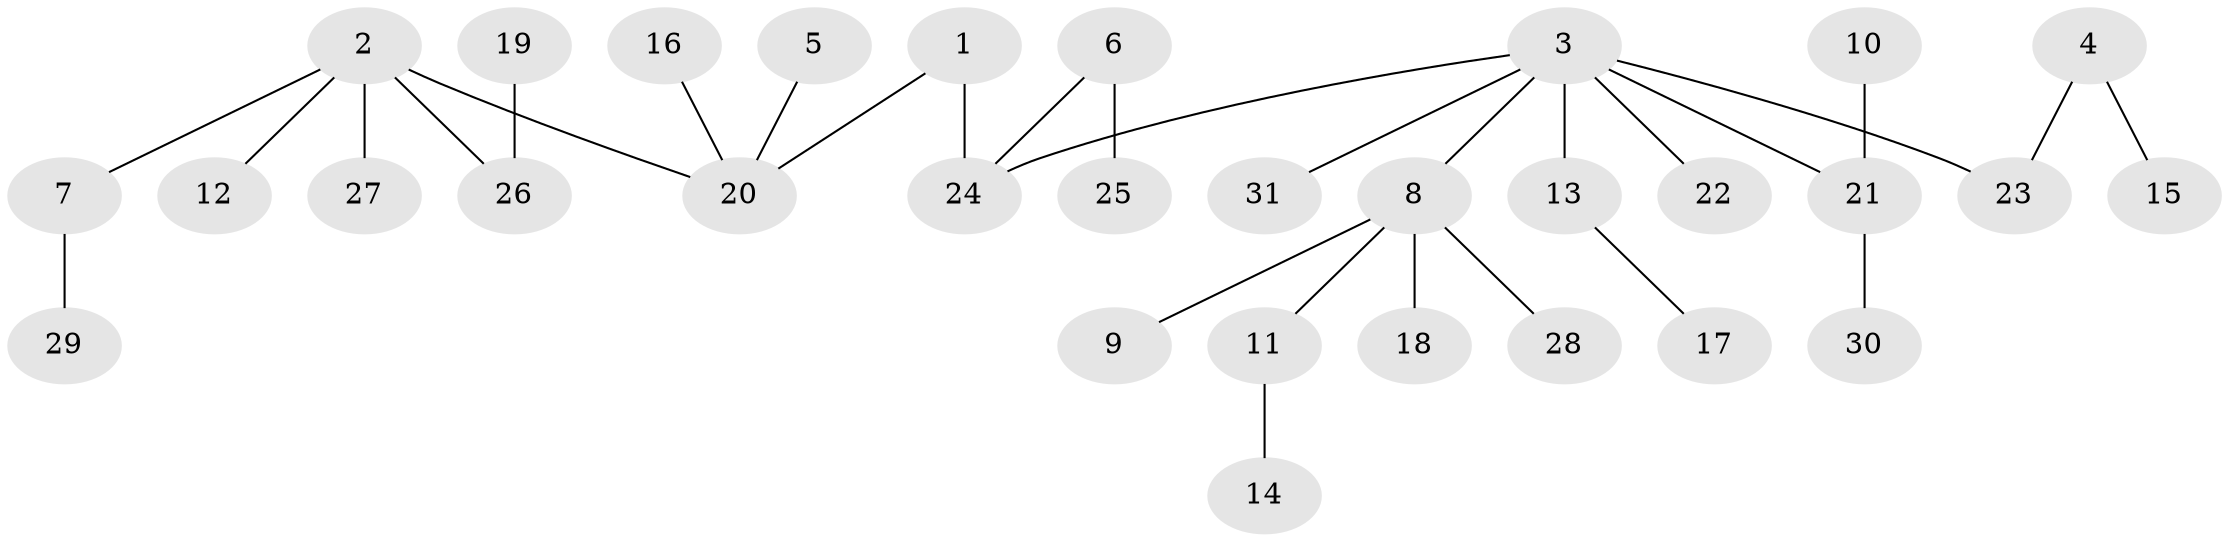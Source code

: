 // original degree distribution, {5: 0.08196721311475409, 2: 0.3114754098360656, 6: 0.01639344262295082, 4: 0.01639344262295082, 3: 0.09836065573770492, 1: 0.47540983606557374}
// Generated by graph-tools (version 1.1) at 2025/02/03/09/25 03:02:27]
// undirected, 31 vertices, 30 edges
graph export_dot {
graph [start="1"]
  node [color=gray90,style=filled];
  1;
  2;
  3;
  4;
  5;
  6;
  7;
  8;
  9;
  10;
  11;
  12;
  13;
  14;
  15;
  16;
  17;
  18;
  19;
  20;
  21;
  22;
  23;
  24;
  25;
  26;
  27;
  28;
  29;
  30;
  31;
  1 -- 20 [weight=1.0];
  1 -- 24 [weight=1.0];
  2 -- 7 [weight=1.0];
  2 -- 12 [weight=1.0];
  2 -- 20 [weight=1.0];
  2 -- 26 [weight=1.0];
  2 -- 27 [weight=1.0];
  3 -- 8 [weight=1.0];
  3 -- 13 [weight=1.0];
  3 -- 21 [weight=1.0];
  3 -- 22 [weight=1.0];
  3 -- 23 [weight=1.0];
  3 -- 24 [weight=1.0];
  3 -- 31 [weight=1.0];
  4 -- 15 [weight=1.0];
  4 -- 23 [weight=1.0];
  5 -- 20 [weight=1.0];
  6 -- 24 [weight=1.0];
  6 -- 25 [weight=1.0];
  7 -- 29 [weight=1.0];
  8 -- 9 [weight=1.0];
  8 -- 11 [weight=1.0];
  8 -- 18 [weight=1.0];
  8 -- 28 [weight=1.0];
  10 -- 21 [weight=1.0];
  11 -- 14 [weight=1.0];
  13 -- 17 [weight=1.0];
  16 -- 20 [weight=1.0];
  19 -- 26 [weight=1.0];
  21 -- 30 [weight=1.0];
}
